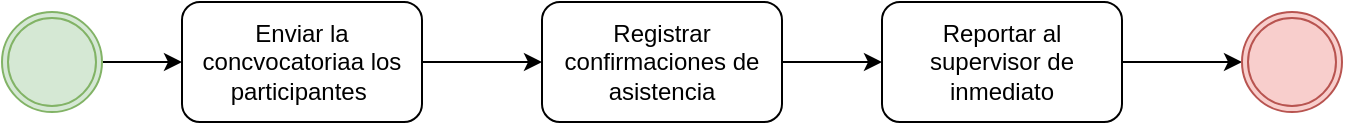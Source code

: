 <mxfile version="20.3.0" type="device"><diagram id="vya6u-4dl5X5CIKZJY5g" name="Página-1"><mxGraphModel dx="868" dy="545" grid="1" gridSize="10" guides="1" tooltips="1" connect="1" arrows="1" fold="1" page="1" pageScale="1" pageWidth="827" pageHeight="1169" math="0" shadow="0"><root><mxCell id="0"/><mxCell id="1" parent="0"/><mxCell id="swvEQRMJUzXb2rjMloQw-5" value="" style="edgeStyle=orthogonalEdgeStyle;rounded=0;orthogonalLoop=1;jettySize=auto;html=1;" edge="1" parent="1" source="swvEQRMJUzXb2rjMloQw-1" target="swvEQRMJUzXb2rjMloQw-3"><mxGeometry relative="1" as="geometry"/></mxCell><mxCell id="swvEQRMJUzXb2rjMloQw-1" value="" style="points=[[0.145,0.145,0],[0.5,0,0],[0.855,0.145,0],[1,0.5,0],[0.855,0.855,0],[0.5,1,0],[0.145,0.855,0],[0,0.5,0]];shape=mxgraph.bpmn.event;html=1;verticalLabelPosition=bottom;labelBackgroundColor=#ffffff;verticalAlign=top;align=center;perimeter=ellipsePerimeter;outlineConnect=0;aspect=fixed;outline=throwing;symbol=general;fillColor=#d5e8d4;strokeColor=#82b366;" vertex="1" parent="1"><mxGeometry x="120" y="110" width="50" height="50" as="geometry"/></mxCell><mxCell id="swvEQRMJUzXb2rjMloQw-9" value="" style="edgeStyle=orthogonalEdgeStyle;rounded=0;orthogonalLoop=1;jettySize=auto;html=1;" edge="1" parent="1" source="swvEQRMJUzXb2rjMloQw-2" target="swvEQRMJUzXb2rjMloQw-8"><mxGeometry relative="1" as="geometry"/></mxCell><mxCell id="swvEQRMJUzXb2rjMloQw-2" value="Reportar al supervisor de inmediato" style="rounded=1;whiteSpace=wrap;html=1;" vertex="1" parent="1"><mxGeometry x="560" y="105" width="120" height="60" as="geometry"/></mxCell><mxCell id="swvEQRMJUzXb2rjMloQw-6" value="" style="edgeStyle=orthogonalEdgeStyle;rounded=0;orthogonalLoop=1;jettySize=auto;html=1;" edge="1" parent="1" source="swvEQRMJUzXb2rjMloQw-3" target="swvEQRMJUzXb2rjMloQw-4"><mxGeometry relative="1" as="geometry"/></mxCell><mxCell id="swvEQRMJUzXb2rjMloQw-3" value="Enviar la concvocatoriaa los participantes&amp;nbsp;" style="rounded=1;whiteSpace=wrap;html=1;" vertex="1" parent="1"><mxGeometry x="210" y="105" width="120" height="60" as="geometry"/></mxCell><mxCell id="swvEQRMJUzXb2rjMloQw-7" value="" style="edgeStyle=orthogonalEdgeStyle;rounded=0;orthogonalLoop=1;jettySize=auto;html=1;" edge="1" parent="1" source="swvEQRMJUzXb2rjMloQw-4" target="swvEQRMJUzXb2rjMloQw-2"><mxGeometry relative="1" as="geometry"/></mxCell><mxCell id="swvEQRMJUzXb2rjMloQw-4" value="Registrar confirmaciones de asistencia" style="rounded=1;whiteSpace=wrap;html=1;" vertex="1" parent="1"><mxGeometry x="390" y="105" width="120" height="60" as="geometry"/></mxCell><mxCell id="swvEQRMJUzXb2rjMloQw-8" value="" style="points=[[0.145,0.145,0],[0.5,0,0],[0.855,0.145,0],[1,0.5,0],[0.855,0.855,0],[0.5,1,0],[0.145,0.855,0],[0,0.5,0]];shape=mxgraph.bpmn.event;html=1;verticalLabelPosition=bottom;labelBackgroundColor=#ffffff;verticalAlign=top;align=center;perimeter=ellipsePerimeter;outlineConnect=0;aspect=fixed;outline=throwing;symbol=general;fillColor=#f8cecc;strokeColor=#b85450;" vertex="1" parent="1"><mxGeometry x="740" y="110" width="50" height="50" as="geometry"/></mxCell></root></mxGraphModel></diagram></mxfile>